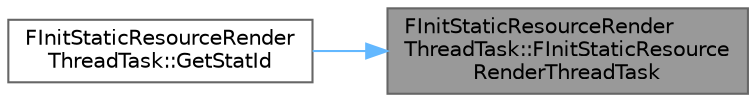 digraph "FInitStaticResourceRenderThreadTask::FInitStaticResourceRenderThreadTask"
{
 // INTERACTIVE_SVG=YES
 // LATEX_PDF_SIZE
  bgcolor="transparent";
  edge [fontname=Helvetica,fontsize=10,labelfontname=Helvetica,labelfontsize=10];
  node [fontname=Helvetica,fontsize=10,shape=box,height=0.2,width=0.4];
  rankdir="RL";
  Node1 [id="Node000001",label="FInitStaticResourceRender\lThreadTask::FInitStaticResource\lRenderThreadTask",height=0.2,width=0.4,color="gray40", fillcolor="grey60", style="filled", fontcolor="black",tooltip=" "];
  Node1 -> Node2 [id="edge1_Node000001_Node000002",dir="back",color="steelblue1",style="solid",tooltip=" "];
  Node2 [id="Node000002",label="FInitStaticResourceRender\lThreadTask::GetStatId",height=0.2,width=0.4,color="grey40", fillcolor="white", style="filled",URL="$df/d2f/classFInitStaticResourceRenderThreadTask.html#aeeb4121120771880ee98c15d5a4e628e",tooltip=" "];
}
